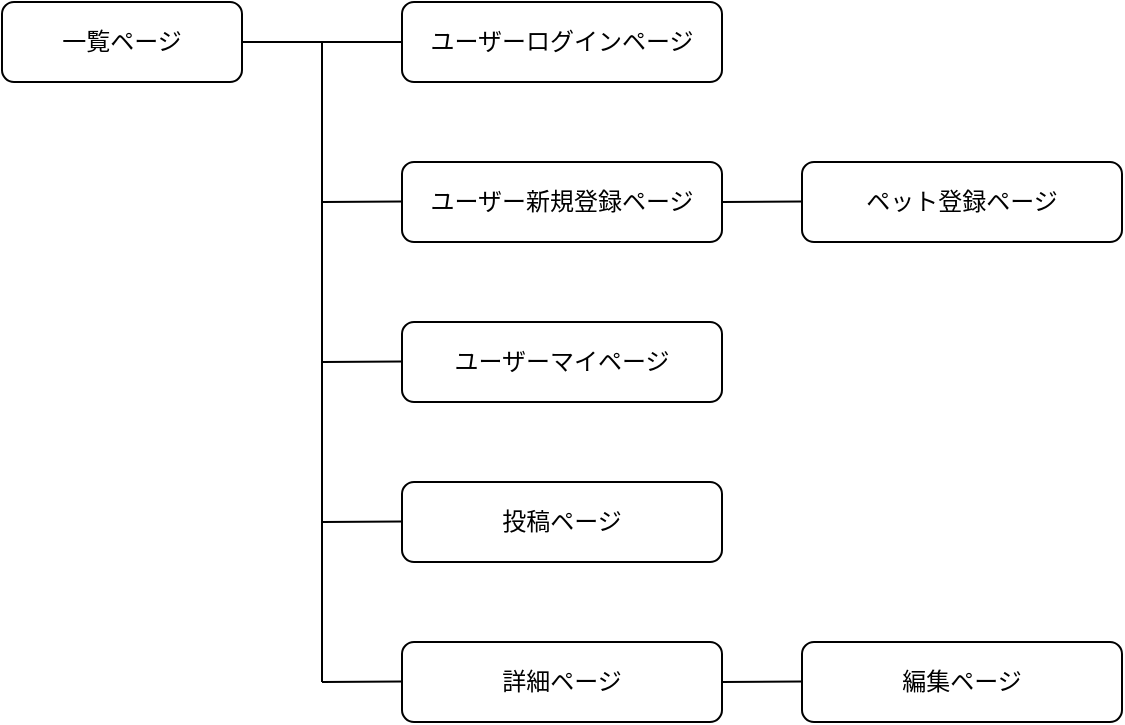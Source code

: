 <mxfile>
    <diagram id="FgG4aA4ougtL3wQKwvKR" name="ページ1">
        <mxGraphModel dx="873" dy="510" grid="1" gridSize="10" guides="1" tooltips="1" connect="1" arrows="1" fold="1" page="1" pageScale="1" pageWidth="1169" pageHeight="827" background="#ffffff" math="0" shadow="0">
            <root>
                <mxCell id="0"/>
                <mxCell id="1" parent="0"/>
                <mxCell id="11" style="edgeStyle=none;html=1;exitX=1;exitY=0.5;exitDx=0;exitDy=0;entryX=0;entryY=0.5;entryDx=0;entryDy=0;endArrow=none;endFill=0;" edge="1" parent="1" source="2" target="3">
                    <mxGeometry relative="1" as="geometry"/>
                </mxCell>
                <mxCell id="2" value="一覧ページ" style="rounded=1;whiteSpace=wrap;html=1;" vertex="1" parent="1">
                    <mxGeometry x="80" y="80" width="120" height="40" as="geometry"/>
                </mxCell>
                <mxCell id="3" value="ユーザーログインページ" style="rounded=1;whiteSpace=wrap;html=1;" vertex="1" parent="1">
                    <mxGeometry x="280" y="80" width="160" height="40" as="geometry"/>
                </mxCell>
                <mxCell id="4" value="詳細ページ" style="rounded=1;whiteSpace=wrap;html=1;" vertex="1" parent="1">
                    <mxGeometry x="280" y="400" width="160" height="40" as="geometry"/>
                </mxCell>
                <mxCell id="5" value="投稿ページ" style="rounded=1;whiteSpace=wrap;html=1;" vertex="1" parent="1">
                    <mxGeometry x="280" y="320" width="160" height="40" as="geometry"/>
                </mxCell>
                <mxCell id="6" value="ユーザーマイページ" style="rounded=1;whiteSpace=wrap;html=1;" vertex="1" parent="1">
                    <mxGeometry x="280" y="240" width="160" height="40" as="geometry"/>
                </mxCell>
                <mxCell id="7" value="ユーザー新規登録ページ" style="rounded=1;whiteSpace=wrap;html=1;" vertex="1" parent="1">
                    <mxGeometry x="280" y="160" width="160" height="40" as="geometry"/>
                </mxCell>
                <mxCell id="8" value="ペット登録ページ" style="rounded=1;whiteSpace=wrap;html=1;" vertex="1" parent="1">
                    <mxGeometry x="480" y="160" width="160" height="40" as="geometry"/>
                </mxCell>
                <mxCell id="9" value="編集ページ" style="rounded=1;whiteSpace=wrap;html=1;" vertex="1" parent="1">
                    <mxGeometry x="480" y="400" width="160" height="40" as="geometry"/>
                </mxCell>
                <mxCell id="10" value="" style="endArrow=none;html=1;" edge="1" parent="1">
                    <mxGeometry width="50" height="50" relative="1" as="geometry">
                        <mxPoint x="240" y="420" as="sourcePoint"/>
                        <mxPoint x="240" y="100" as="targetPoint"/>
                    </mxGeometry>
                </mxCell>
                <mxCell id="12" style="edgeStyle=none;html=1;entryX=0;entryY=0.5;entryDx=0;entryDy=0;endArrow=none;endFill=0;" edge="1" parent="1">
                    <mxGeometry relative="1" as="geometry">
                        <mxPoint x="440" y="180" as="sourcePoint"/>
                        <mxPoint x="480" y="179.76" as="targetPoint"/>
                    </mxGeometry>
                </mxCell>
                <mxCell id="13" style="edgeStyle=none;html=1;entryX=0;entryY=0.5;entryDx=0;entryDy=0;endArrow=none;endFill=0;" edge="1" parent="1">
                    <mxGeometry relative="1" as="geometry">
                        <mxPoint x="240" y="180" as="sourcePoint"/>
                        <mxPoint x="280" y="179.76" as="targetPoint"/>
                    </mxGeometry>
                </mxCell>
                <mxCell id="14" style="edgeStyle=none;html=1;entryX=0;entryY=0.5;entryDx=0;entryDy=0;endArrow=none;endFill=0;" edge="1" parent="1">
                    <mxGeometry relative="1" as="geometry">
                        <mxPoint x="240" y="260" as="sourcePoint"/>
                        <mxPoint x="280" y="259.76" as="targetPoint"/>
                    </mxGeometry>
                </mxCell>
                <mxCell id="15" style="edgeStyle=none;html=1;entryX=0;entryY=0.5;entryDx=0;entryDy=0;endArrow=none;endFill=0;" edge="1" parent="1">
                    <mxGeometry relative="1" as="geometry">
                        <mxPoint x="240" y="340.0" as="sourcePoint"/>
                        <mxPoint x="280" y="339.76" as="targetPoint"/>
                    </mxGeometry>
                </mxCell>
                <mxCell id="16" style="edgeStyle=none;html=1;entryX=0;entryY=0.5;entryDx=0;entryDy=0;endArrow=none;endFill=0;" edge="1" parent="1">
                    <mxGeometry relative="1" as="geometry">
                        <mxPoint x="240" y="420" as="sourcePoint"/>
                        <mxPoint x="280" y="419.76" as="targetPoint"/>
                    </mxGeometry>
                </mxCell>
                <mxCell id="17" style="edgeStyle=none;html=1;entryX=0;entryY=0.5;entryDx=0;entryDy=0;endArrow=none;endFill=0;" edge="1" parent="1">
                    <mxGeometry relative="1" as="geometry">
                        <mxPoint x="440" y="420" as="sourcePoint"/>
                        <mxPoint x="480" y="419.76" as="targetPoint"/>
                    </mxGeometry>
                </mxCell>
            </root>
        </mxGraphModel>
    </diagram>
</mxfile>